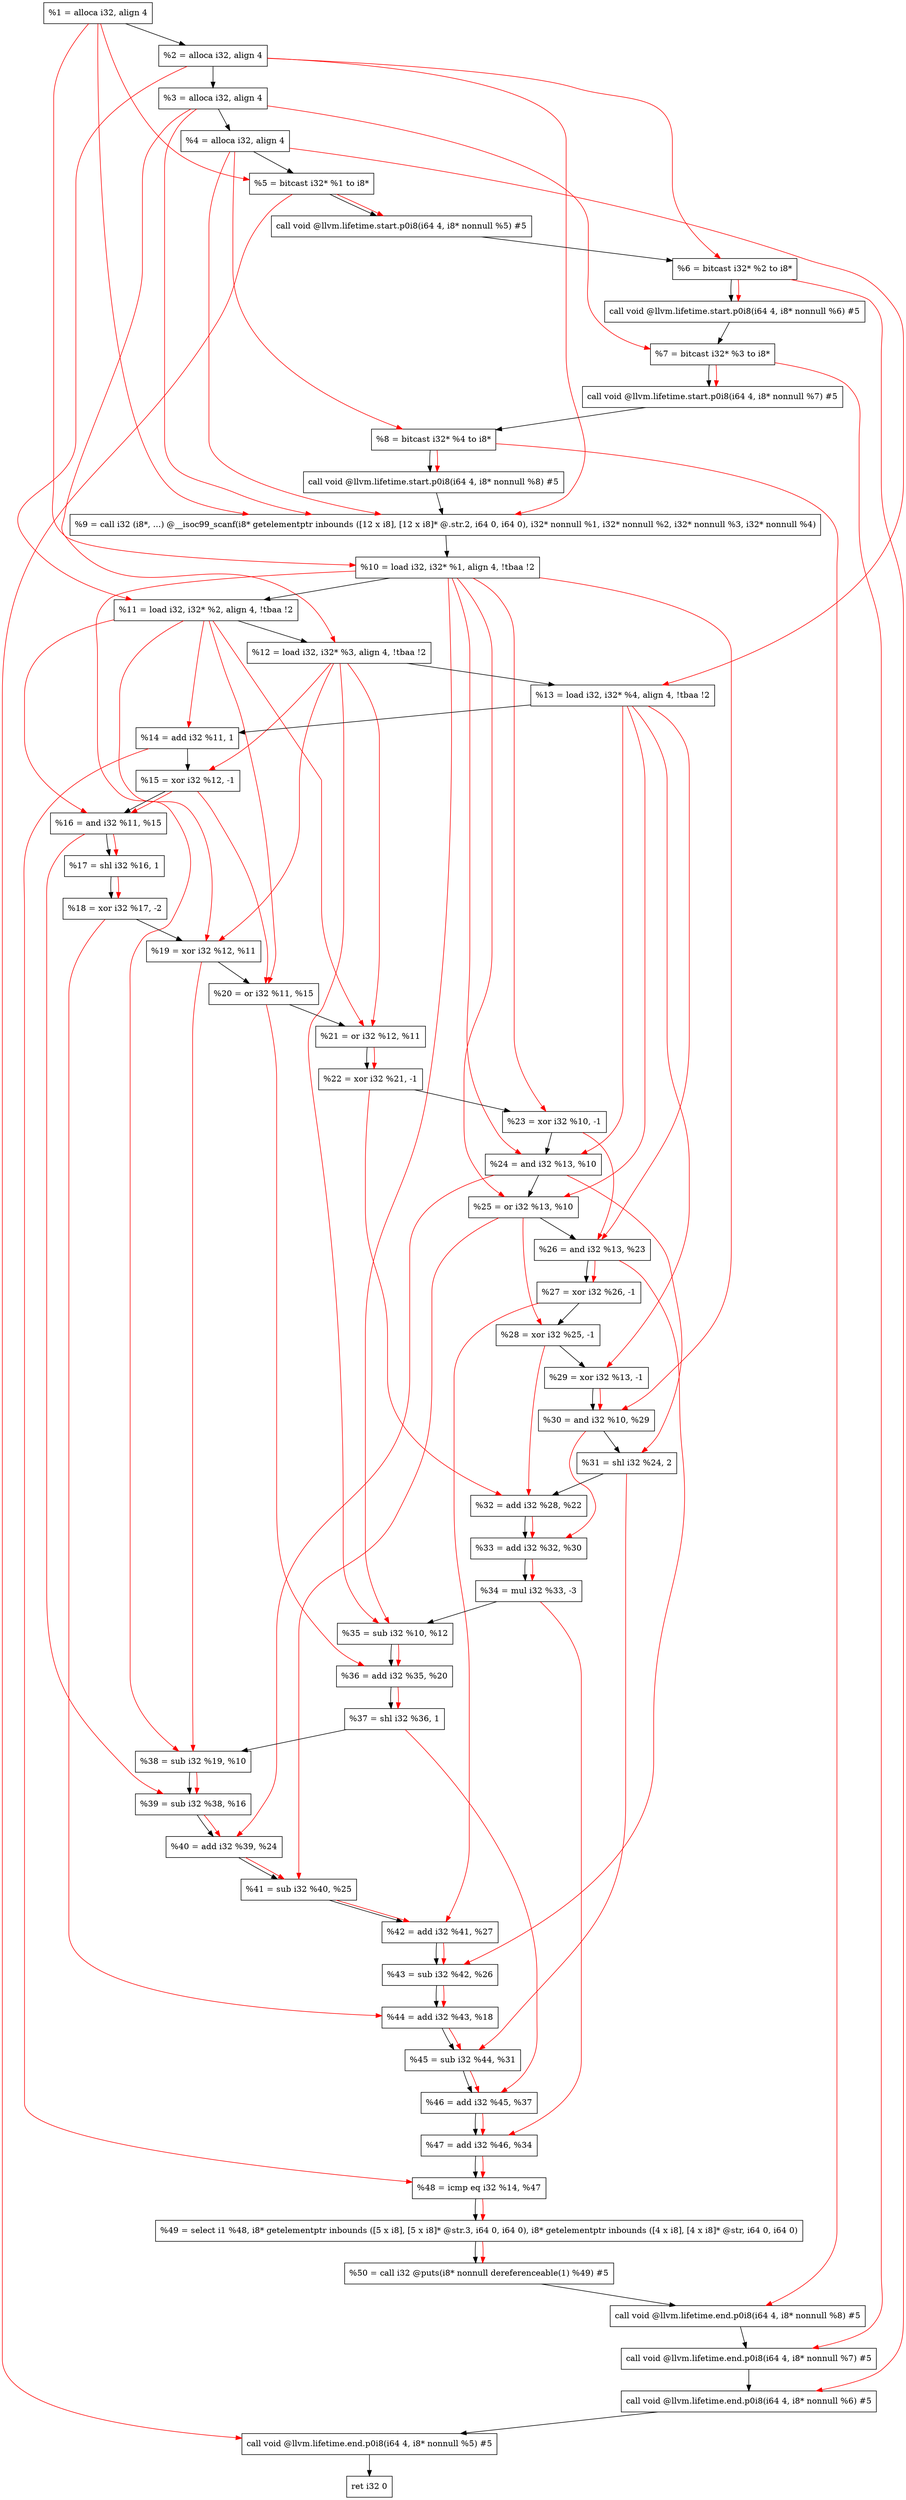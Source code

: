digraph "DFG for'main' function" {
	Node0x9b6898[shape=record, label="  %1 = alloca i32, align 4"];
	Node0x9b6918[shape=record, label="  %2 = alloca i32, align 4"];
	Node0x9b69a8[shape=record, label="  %3 = alloca i32, align 4"];
	Node0x9b6a08[shape=record, label="  %4 = alloca i32, align 4"];
	Node0x9b6ab8[shape=record, label="  %5 = bitcast i32* %1 to i8*"];
	Node0x9b6ee8[shape=record, label="  call void @llvm.lifetime.start.p0i8(i64 4, i8* nonnull %5) #5"];
	Node0x9b6fc8[shape=record, label="  %6 = bitcast i32* %2 to i8*"];
	Node0x9b70c8[shape=record, label="  call void @llvm.lifetime.start.p0i8(i64 4, i8* nonnull %6) #5"];
	Node0x9b7188[shape=record, label="  %7 = bitcast i32* %3 to i8*"];
	Node0x9b7238[shape=record, label="  call void @llvm.lifetime.start.p0i8(i64 4, i8* nonnull %7) #5"];
	Node0x9b72f8[shape=record, label="  %8 = bitcast i32* %4 to i8*"];
	Node0x9b73a8[shape=record, label="  call void @llvm.lifetime.start.p0i8(i64 4, i8* nonnull %8) #5"];
	Node0x9b1a50[shape=record, label="  %9 = call i32 (i8*, ...) @__isoc99_scanf(i8* getelementptr inbounds ([12 x i8], [12 x i8]* @.str.2, i64 0, i64 0), i32* nonnull %1, i32* nonnull %2, i32* nonnull %3, i32* nonnull %4)"];
	Node0x9b75a8[shape=record, label="  %10 = load i32, i32* %1, align 4, !tbaa !2"];
	Node0x9b8518[shape=record, label="  %11 = load i32, i32* %2, align 4, !tbaa !2"];
	Node0x9b8b88[shape=record, label="  %12 = load i32, i32* %3, align 4, !tbaa !2"];
	Node0x9b8be8[shape=record, label="  %13 = load i32, i32* %4, align 4, !tbaa !2"];
	Node0x9b8c60[shape=record, label="  %14 = add i32 %11, 1"];
	Node0x9b8cd0[shape=record, label="  %15 = xor i32 %12, -1"];
	Node0x9b8d40[shape=record, label="  %16 = and i32 %11, %15"];
	Node0x9b8db0[shape=record, label="  %17 = shl i32 %16, 1"];
	Node0x9b8e20[shape=record, label="  %18 = xor i32 %17, -2"];
	Node0x9b8e90[shape=record, label="  %19 = xor i32 %12, %11"];
	Node0x9b8f00[shape=record, label="  %20 = or i32 %11, %15"];
	Node0x9b8f70[shape=record, label="  %21 = or i32 %12, %11"];
	Node0x9b8fe0[shape=record, label="  %22 = xor i32 %21, -1"];
	Node0x9b9050[shape=record, label="  %23 = xor i32 %10, -1"];
	Node0x9b90c0[shape=record, label="  %24 = and i32 %13, %10"];
	Node0x9b9130[shape=record, label="  %25 = or i32 %13, %10"];
	Node0x9b91a0[shape=record, label="  %26 = and i32 %13, %23"];
	Node0x9b9210[shape=record, label="  %27 = xor i32 %26, -1"];
	Node0x9b9280[shape=record, label="  %28 = xor i32 %25, -1"];
	Node0x9b92f0[shape=record, label="  %29 = xor i32 %13, -1"];
	Node0x9b9360[shape=record, label="  %30 = and i32 %10, %29"];
	Node0x9b93d0[shape=record, label="  %31 = shl i32 %24, 2"];
	Node0x9b9440[shape=record, label="  %32 = add i32 %28, %22"];
	Node0x9b94b0[shape=record, label="  %33 = add i32 %32, %30"];
	Node0x9b9520[shape=record, label="  %34 = mul i32 %33, -3"];
	Node0x9b9590[shape=record, label="  %35 = sub i32 %10, %12"];
	Node0x9b9600[shape=record, label="  %36 = add i32 %35, %20"];
	Node0x9b9670[shape=record, label="  %37 = shl i32 %36, 1"];
	Node0x9b96e0[shape=record, label="  %38 = sub i32 %19, %10"];
	Node0x9b9750[shape=record, label="  %39 = sub i32 %38, %16"];
	Node0x9b97c0[shape=record, label="  %40 = add i32 %39, %24"];
	Node0x9b9830[shape=record, label="  %41 = sub i32 %40, %25"];
	Node0x9b98a0[shape=record, label="  %42 = add i32 %41, %27"];
	Node0x9b9910[shape=record, label="  %43 = sub i32 %42, %26"];
	Node0x9b9980[shape=record, label="  %44 = add i32 %43, %18"];
	Node0x9b99f0[shape=record, label="  %45 = sub i32 %44, %31"];
	Node0x9b9a60[shape=record, label="  %46 = add i32 %45, %37"];
	Node0x9b9ad0[shape=record, label="  %47 = add i32 %46, %34"];
	Node0x9b9b40[shape=record, label="  %48 = icmp eq i32 %14, %47"];
	Node0x9568b8[shape=record, label="  %49 = select i1 %48, i8* getelementptr inbounds ([5 x i8], [5 x i8]* @str.3, i64 0, i64 0), i8* getelementptr inbounds ([4 x i8], [4 x i8]* @str, i64 0, i64 0)"];
	Node0x9b9bd0[shape=record, label="  %50 = call i32 @puts(i8* nonnull dereferenceable(1) %49) #5"];
	Node0x9b9e78[shape=record, label="  call void @llvm.lifetime.end.p0i8(i64 4, i8* nonnull %8) #5"];
	Node0x9b9fd8[shape=record, label="  call void @llvm.lifetime.end.p0i8(i64 4, i8* nonnull %7) #5"];
	Node0x9ba0e8[shape=record, label="  call void @llvm.lifetime.end.p0i8(i64 4, i8* nonnull %6) #5"];
	Node0x9ba1f8[shape=record, label="  call void @llvm.lifetime.end.p0i8(i64 4, i8* nonnull %5) #5"];
	Node0x9ba2b8[shape=record, label="  ret i32 0"];
	Node0x9b6898 -> Node0x9b6918;
	Node0x9b6918 -> Node0x9b69a8;
	Node0x9b69a8 -> Node0x9b6a08;
	Node0x9b6a08 -> Node0x9b6ab8;
	Node0x9b6ab8 -> Node0x9b6ee8;
	Node0x9b6ee8 -> Node0x9b6fc8;
	Node0x9b6fc8 -> Node0x9b70c8;
	Node0x9b70c8 -> Node0x9b7188;
	Node0x9b7188 -> Node0x9b7238;
	Node0x9b7238 -> Node0x9b72f8;
	Node0x9b72f8 -> Node0x9b73a8;
	Node0x9b73a8 -> Node0x9b1a50;
	Node0x9b1a50 -> Node0x9b75a8;
	Node0x9b75a8 -> Node0x9b8518;
	Node0x9b8518 -> Node0x9b8b88;
	Node0x9b8b88 -> Node0x9b8be8;
	Node0x9b8be8 -> Node0x9b8c60;
	Node0x9b8c60 -> Node0x9b8cd0;
	Node0x9b8cd0 -> Node0x9b8d40;
	Node0x9b8d40 -> Node0x9b8db0;
	Node0x9b8db0 -> Node0x9b8e20;
	Node0x9b8e20 -> Node0x9b8e90;
	Node0x9b8e90 -> Node0x9b8f00;
	Node0x9b8f00 -> Node0x9b8f70;
	Node0x9b8f70 -> Node0x9b8fe0;
	Node0x9b8fe0 -> Node0x9b9050;
	Node0x9b9050 -> Node0x9b90c0;
	Node0x9b90c0 -> Node0x9b9130;
	Node0x9b9130 -> Node0x9b91a0;
	Node0x9b91a0 -> Node0x9b9210;
	Node0x9b9210 -> Node0x9b9280;
	Node0x9b9280 -> Node0x9b92f0;
	Node0x9b92f0 -> Node0x9b9360;
	Node0x9b9360 -> Node0x9b93d0;
	Node0x9b93d0 -> Node0x9b9440;
	Node0x9b9440 -> Node0x9b94b0;
	Node0x9b94b0 -> Node0x9b9520;
	Node0x9b9520 -> Node0x9b9590;
	Node0x9b9590 -> Node0x9b9600;
	Node0x9b9600 -> Node0x9b9670;
	Node0x9b9670 -> Node0x9b96e0;
	Node0x9b96e0 -> Node0x9b9750;
	Node0x9b9750 -> Node0x9b97c0;
	Node0x9b97c0 -> Node0x9b9830;
	Node0x9b9830 -> Node0x9b98a0;
	Node0x9b98a0 -> Node0x9b9910;
	Node0x9b9910 -> Node0x9b9980;
	Node0x9b9980 -> Node0x9b99f0;
	Node0x9b99f0 -> Node0x9b9a60;
	Node0x9b9a60 -> Node0x9b9ad0;
	Node0x9b9ad0 -> Node0x9b9b40;
	Node0x9b9b40 -> Node0x9568b8;
	Node0x9568b8 -> Node0x9b9bd0;
	Node0x9b9bd0 -> Node0x9b9e78;
	Node0x9b9e78 -> Node0x9b9fd8;
	Node0x9b9fd8 -> Node0x9ba0e8;
	Node0x9ba0e8 -> Node0x9ba1f8;
	Node0x9ba1f8 -> Node0x9ba2b8;
edge [color=red]
	Node0x9b6898 -> Node0x9b6ab8;
	Node0x9b6ab8 -> Node0x9b6ee8;
	Node0x9b6918 -> Node0x9b6fc8;
	Node0x9b6fc8 -> Node0x9b70c8;
	Node0x9b69a8 -> Node0x9b7188;
	Node0x9b7188 -> Node0x9b7238;
	Node0x9b6a08 -> Node0x9b72f8;
	Node0x9b72f8 -> Node0x9b73a8;
	Node0x9b6898 -> Node0x9b1a50;
	Node0x9b6918 -> Node0x9b1a50;
	Node0x9b69a8 -> Node0x9b1a50;
	Node0x9b6a08 -> Node0x9b1a50;
	Node0x9b6898 -> Node0x9b75a8;
	Node0x9b6918 -> Node0x9b8518;
	Node0x9b69a8 -> Node0x9b8b88;
	Node0x9b6a08 -> Node0x9b8be8;
	Node0x9b8518 -> Node0x9b8c60;
	Node0x9b8b88 -> Node0x9b8cd0;
	Node0x9b8518 -> Node0x9b8d40;
	Node0x9b8cd0 -> Node0x9b8d40;
	Node0x9b8d40 -> Node0x9b8db0;
	Node0x9b8db0 -> Node0x9b8e20;
	Node0x9b8b88 -> Node0x9b8e90;
	Node0x9b8518 -> Node0x9b8e90;
	Node0x9b8518 -> Node0x9b8f00;
	Node0x9b8cd0 -> Node0x9b8f00;
	Node0x9b8b88 -> Node0x9b8f70;
	Node0x9b8518 -> Node0x9b8f70;
	Node0x9b8f70 -> Node0x9b8fe0;
	Node0x9b75a8 -> Node0x9b9050;
	Node0x9b8be8 -> Node0x9b90c0;
	Node0x9b75a8 -> Node0x9b90c0;
	Node0x9b8be8 -> Node0x9b9130;
	Node0x9b75a8 -> Node0x9b9130;
	Node0x9b8be8 -> Node0x9b91a0;
	Node0x9b9050 -> Node0x9b91a0;
	Node0x9b91a0 -> Node0x9b9210;
	Node0x9b9130 -> Node0x9b9280;
	Node0x9b8be8 -> Node0x9b92f0;
	Node0x9b75a8 -> Node0x9b9360;
	Node0x9b92f0 -> Node0x9b9360;
	Node0x9b90c0 -> Node0x9b93d0;
	Node0x9b9280 -> Node0x9b9440;
	Node0x9b8fe0 -> Node0x9b9440;
	Node0x9b9440 -> Node0x9b94b0;
	Node0x9b9360 -> Node0x9b94b0;
	Node0x9b94b0 -> Node0x9b9520;
	Node0x9b75a8 -> Node0x9b9590;
	Node0x9b8b88 -> Node0x9b9590;
	Node0x9b9590 -> Node0x9b9600;
	Node0x9b8f00 -> Node0x9b9600;
	Node0x9b9600 -> Node0x9b9670;
	Node0x9b8e90 -> Node0x9b96e0;
	Node0x9b75a8 -> Node0x9b96e0;
	Node0x9b96e0 -> Node0x9b9750;
	Node0x9b8d40 -> Node0x9b9750;
	Node0x9b9750 -> Node0x9b97c0;
	Node0x9b90c0 -> Node0x9b97c0;
	Node0x9b97c0 -> Node0x9b9830;
	Node0x9b9130 -> Node0x9b9830;
	Node0x9b9830 -> Node0x9b98a0;
	Node0x9b9210 -> Node0x9b98a0;
	Node0x9b98a0 -> Node0x9b9910;
	Node0x9b91a0 -> Node0x9b9910;
	Node0x9b9910 -> Node0x9b9980;
	Node0x9b8e20 -> Node0x9b9980;
	Node0x9b9980 -> Node0x9b99f0;
	Node0x9b93d0 -> Node0x9b99f0;
	Node0x9b99f0 -> Node0x9b9a60;
	Node0x9b9670 -> Node0x9b9a60;
	Node0x9b9a60 -> Node0x9b9ad0;
	Node0x9b9520 -> Node0x9b9ad0;
	Node0x9b8c60 -> Node0x9b9b40;
	Node0x9b9ad0 -> Node0x9b9b40;
	Node0x9b9b40 -> Node0x9568b8;
	Node0x9568b8 -> Node0x9b9bd0;
	Node0x9b72f8 -> Node0x9b9e78;
	Node0x9b7188 -> Node0x9b9fd8;
	Node0x9b6fc8 -> Node0x9ba0e8;
	Node0x9b6ab8 -> Node0x9ba1f8;
}
